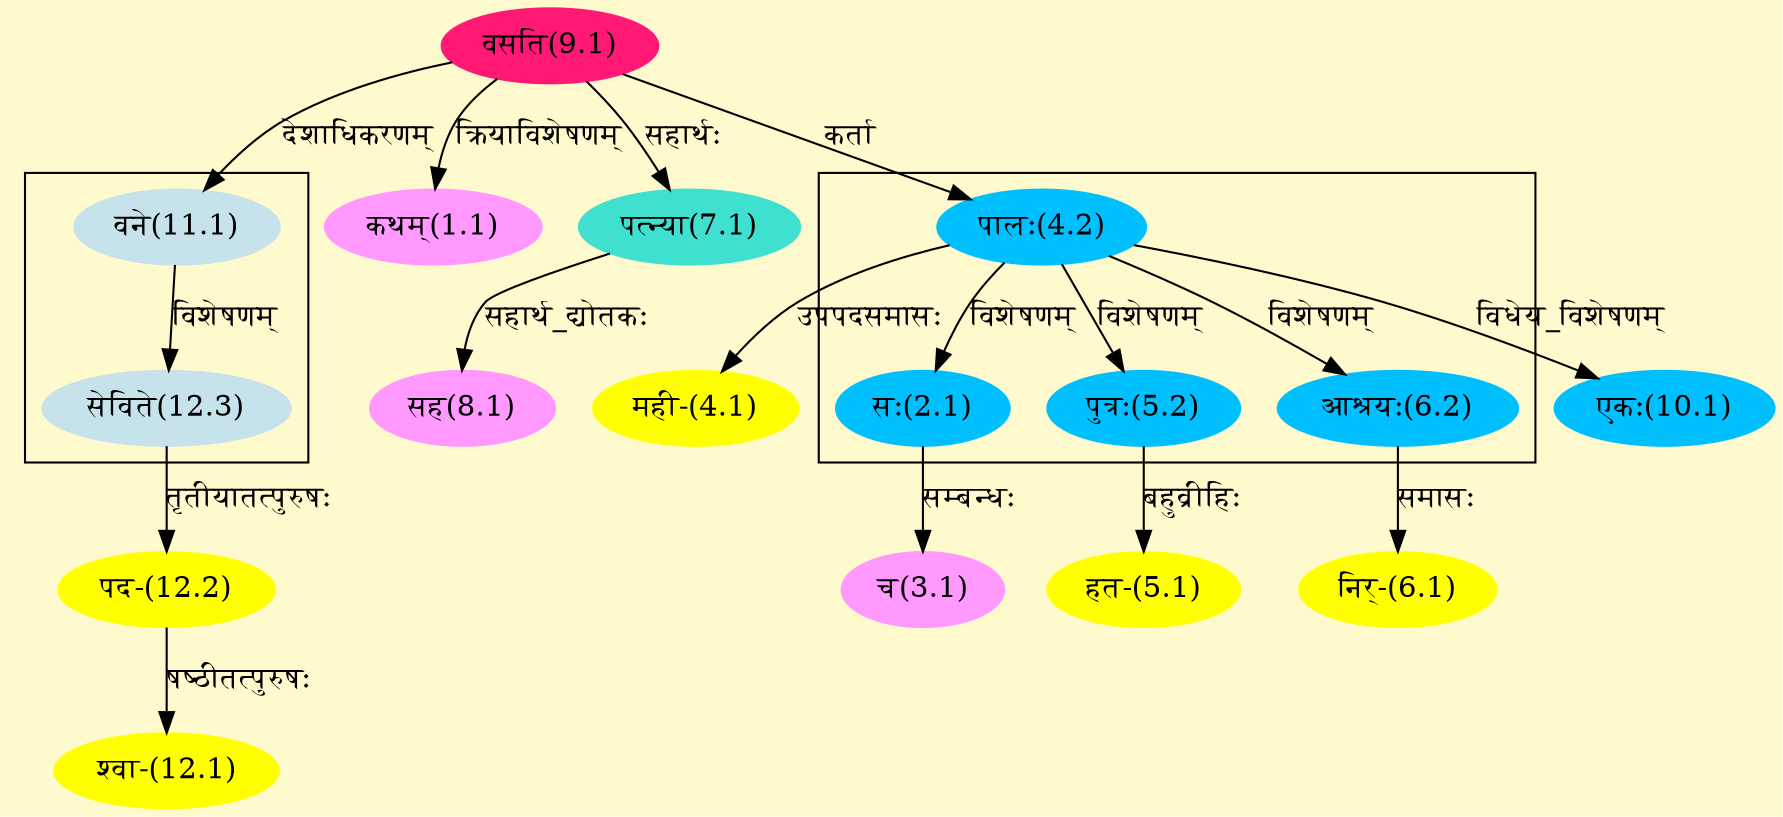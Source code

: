 digraph G{
rankdir=BT;
 compound=true;
 bgcolor="lemonchiffon1";

subgraph cluster_1{
Node2_1 [style=filled, color="#00BFFF" label = "सः(2.1)"]
Node4_2 [style=filled, color="#00BFFF" label = "पालः(4.2)"]
Node5_2 [style=filled, color="#00BFFF" label = "पुत्रः(5.2)"]
Node6_2 [style=filled, color="#00BFFF" label = "आश्रयः(6.2)"]

}

subgraph cluster_2{
Node12_3 [style=filled, color="#C6E2EB" label = "सेविते(12.3)"]
Node11_1 [style=filled, color="#C6E2EB" label = "वने(11.1)"]

}
Node1_1 [style=filled, color="#FF99FF" label = "कथम्(1.1)"]
Node9_1 [style=filled, color="#FF1975" label = "वसति(9.1)"]
Node3_1 [style=filled, color="#FF99FF" label = "च(3.1)"]
Node2_1 [style=filled, color="#00BFFF" label = "सः(2.1)"]
Node4_1 [style=filled, color="#FFFF00" label = "मही-(4.1)"]
Node4_2 [style=filled, color="#00BFFF" label = "पालः(4.2)"]
Node5_1 [style=filled, color="#FFFF00" label = "हत-(5.1)"]
Node5_2 [style=filled, color="#00BFFF" label = "पुत्रः(5.2)"]
Node6_1 [style=filled, color="#FFFF00" label = "निर्-(6.1)"]
Node6_2 [style=filled, color="#00BFFF" label = "आश्रयः(6.2)"]
Node7_1 [style=filled, color="#40E0D0" label = "पत्न्या(7.1)"]
Node8_1 [style=filled, color="#FF99FF" label = "सह(8.1)"]
Node10_1 [style=filled, color="#00BFFF" label = "एकः(10.1)"]
Node11_1 [style=filled, color="#C6E2EB" label = "वने(11.1)"]
Node12_1 [style=filled, color="#FFFF00" label = "श्वा-(12.1)"]
Node12_2 [style=filled, color="#FFFF00" label = "पद-(12.2)"]
Node12_3 [style=filled, color="#C6E2EB" label = "सेविते(12.3)"]
/* Start of Relations section */

Node1_1 -> Node9_1 [  label="क्रियाविशेषणम्"  dir="back" ]
Node2_1 -> Node4_2 [  label="विशेषणम्"  dir="back" ]
Node3_1 -> Node2_1 [  label="सम्बन्धः"  dir="back" ]
Node4_1 -> Node4_2 [  label="उपपदसमासः"  dir="back" ]
Node4_2 -> Node9_1 [  label="कर्ता"  dir="back" ]
Node5_1 -> Node5_2 [  label="बहुव्रीहिः"  dir="back" ]
Node5_2 -> Node4_2 [  label="विशेषणम्"  dir="back" ]
Node6_1 -> Node6_2 [  label="समासः"  dir="back" ]
Node6_2 -> Node4_2 [  label="विशेषणम्"  dir="back" ]
Node7_1 -> Node9_1 [  label="सहार्थः"  dir="back" ]
Node8_1 -> Node7_1 [  label="सहार्थ_द्योतकः"  dir="back" ]
Node10_1 -> Node4_2 [  label="विधेय_विशेषणम्"  dir="back" ]
Node11_1 -> Node9_1 [  label="देशाधिकरणम्"  dir="back" ]
Node12_1 -> Node12_2 [  label="षष्ठीतत्पुरुषः"  dir="back" ]
Node12_2 -> Node12_3 [  label="तृतीयातत्पुरुषः"  dir="back" ]
Node12_3 -> Node11_1 [  label="विशेषणम्"  dir="back" ]
}
